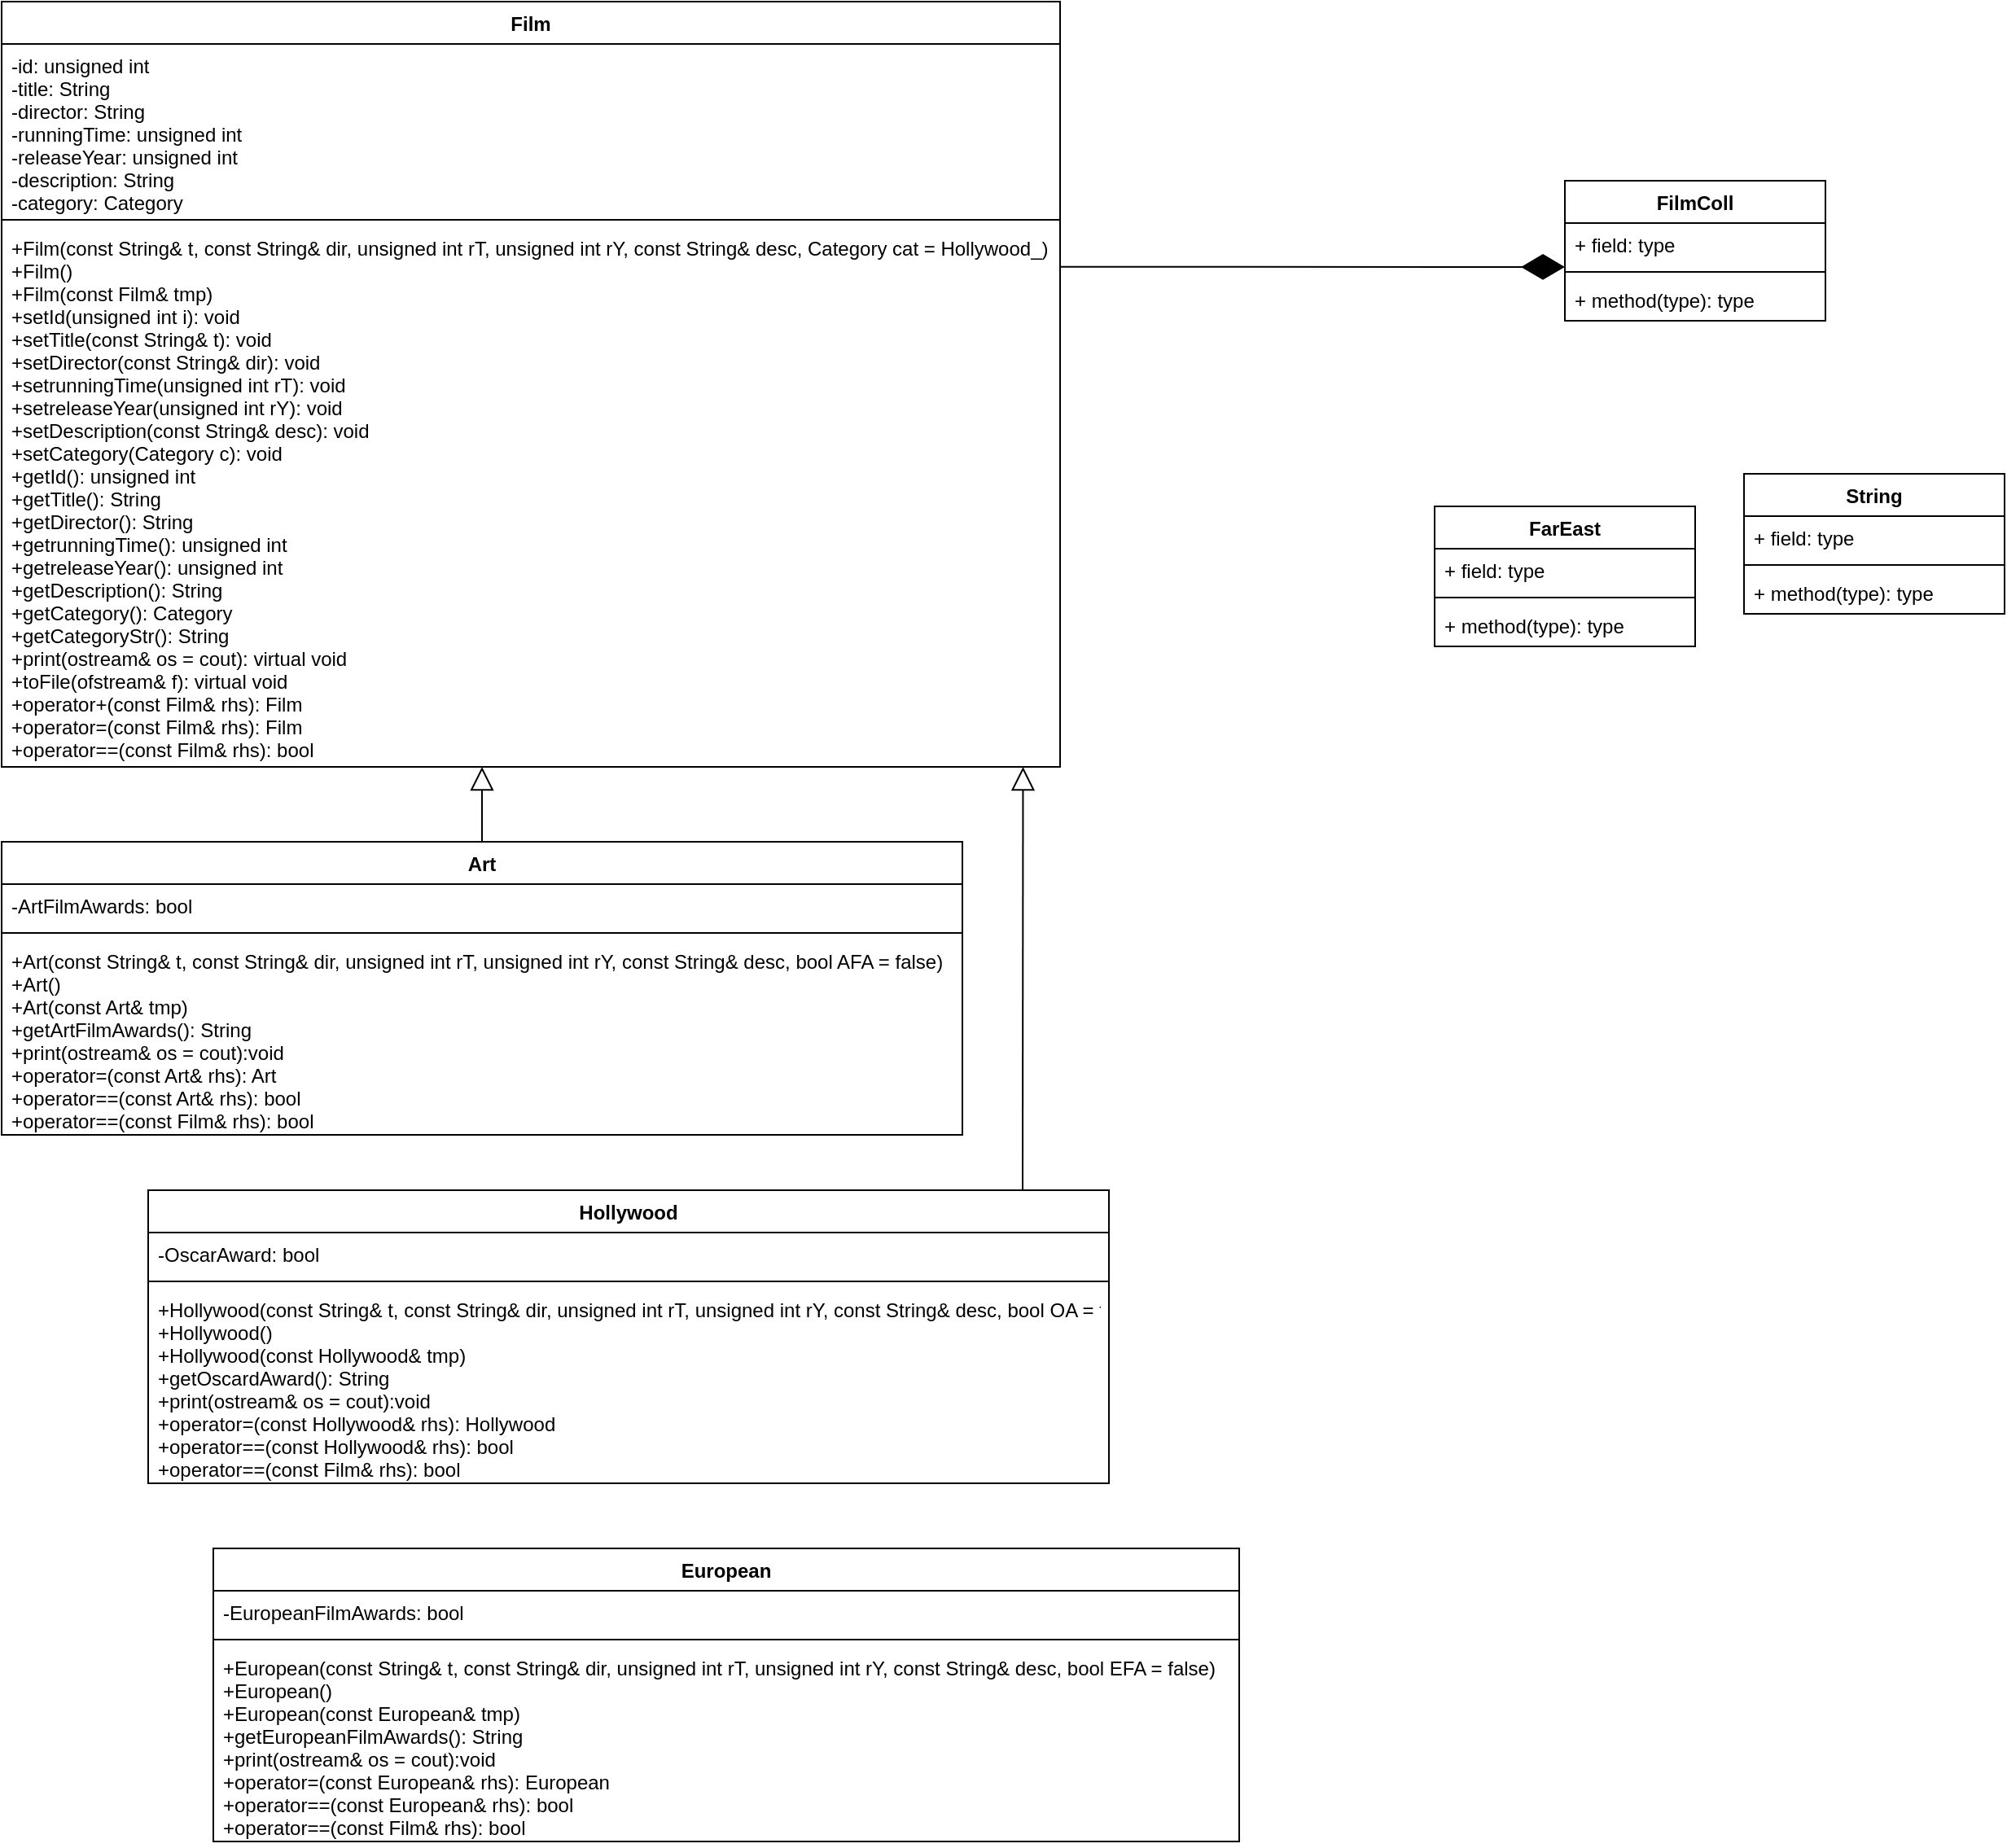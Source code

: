 <mxfile version="17.4.5" type="github"><diagram id="U4Dlm27eOGYnyjdMk5XB" name="Page-1"><mxGraphModel dx="1422" dy="790" grid="1" gridSize="10" guides="1" tooltips="1" connect="1" arrows="1" fold="1" page="1" pageScale="1" pageWidth="2000" pageHeight="2000" math="0" shadow="0"><root><mxCell id="0"/><mxCell id="1" parent="0"/><mxCell id="h0mgx-0ZBTyMWJK84kOJ-5" value="Film&#10;" style="swimlane;fontStyle=1;align=center;verticalAlign=top;childLayout=stackLayout;horizontal=1;startSize=26;horizontalStack=0;resizeParent=1;resizeParentMax=0;resizeLast=0;collapsible=1;marginBottom=0;" vertex="1" parent="1"><mxGeometry x="120" y="150" width="650" height="470" as="geometry"/></mxCell><mxCell id="h0mgx-0ZBTyMWJK84kOJ-6" value="-id: unsigned int&#10;-title: String&#10;-director: String&#10;-runningTime: unsigned int&#10;-releaseYear: unsigned int&#10;-description: String&#10;-category: Category" style="text;strokeColor=none;fillColor=none;align=left;verticalAlign=top;spacingLeft=4;spacingRight=4;overflow=hidden;rotatable=0;points=[[0,0.5],[1,0.5]];portConstraint=eastwest;" vertex="1" parent="h0mgx-0ZBTyMWJK84kOJ-5"><mxGeometry y="26" width="650" height="104" as="geometry"/></mxCell><mxCell id="h0mgx-0ZBTyMWJK84kOJ-7" value="" style="line;strokeWidth=1;fillColor=none;align=left;verticalAlign=middle;spacingTop=-1;spacingLeft=3;spacingRight=3;rotatable=0;labelPosition=right;points=[];portConstraint=eastwest;" vertex="1" parent="h0mgx-0ZBTyMWJK84kOJ-5"><mxGeometry y="130" width="650" height="8" as="geometry"/></mxCell><mxCell id="h0mgx-0ZBTyMWJK84kOJ-8" value="+Film(const String&amp; t, const String&amp; dir, unsigned int rT, unsigned int rY, const String&amp; desc, Category cat = Hollywood_)&#10;+Film()&#10;+Film(const Film&amp; tmp)&#10;+setId(unsigned int i): void&#10;+setTitle(const String&amp; t): void&#10;+setDirector(const String&amp; dir): void&#10;+setrunningTime(unsigned int rT): void&#10;+setreleaseYear(unsigned int rY): void&#10;+setDescription(const String&amp; desc): void&#10;+setCategory(Category c): void&#10;+getId(): unsigned int&#10;+getTitle(): String&#10;+getDirector(): String&#10;+getrunningTime(): unsigned int&#10;+getreleaseYear(): unsigned int&#10;+getDescription(): String&#10;+getCategory(): Category&#10;+getCategoryStr(): String&#10;+print(ostream&amp; os = cout): virtual void&#10;+toFile(ofstream&amp; f): virtual void&#10;+operator+(const Film&amp; rhs): Film&#10;+operator=(const Film&amp; rhs): Film&#10;+operator==(const Film&amp; rhs): bool&#10;&#10;" style="text;strokeColor=none;fillColor=none;align=left;verticalAlign=top;spacingLeft=4;spacingRight=4;overflow=hidden;rotatable=0;points=[[0,0.5],[1,0.5]];portConstraint=eastwest;" vertex="1" parent="h0mgx-0ZBTyMWJK84kOJ-5"><mxGeometry y="138" width="650" height="332" as="geometry"/></mxCell><mxCell id="h0mgx-0ZBTyMWJK84kOJ-11" value="Art&#10;" style="swimlane;fontStyle=1;align=center;verticalAlign=top;childLayout=stackLayout;horizontal=1;startSize=26;horizontalStack=0;resizeParent=1;resizeParentMax=0;resizeLast=0;collapsible=1;marginBottom=0;" vertex="1" parent="1"><mxGeometry x="120" y="666" width="590" height="180" as="geometry"/></mxCell><mxCell id="h0mgx-0ZBTyMWJK84kOJ-12" value="-ArtFilmAwards: bool" style="text;strokeColor=none;fillColor=none;align=left;verticalAlign=top;spacingLeft=4;spacingRight=4;overflow=hidden;rotatable=0;points=[[0,0.5],[1,0.5]];portConstraint=eastwest;" vertex="1" parent="h0mgx-0ZBTyMWJK84kOJ-11"><mxGeometry y="26" width="590" height="26" as="geometry"/></mxCell><mxCell id="h0mgx-0ZBTyMWJK84kOJ-13" value="" style="line;strokeWidth=1;fillColor=none;align=left;verticalAlign=middle;spacingTop=-1;spacingLeft=3;spacingRight=3;rotatable=0;labelPosition=right;points=[];portConstraint=eastwest;" vertex="1" parent="h0mgx-0ZBTyMWJK84kOJ-11"><mxGeometry y="52" width="590" height="8" as="geometry"/></mxCell><mxCell id="h0mgx-0ZBTyMWJK84kOJ-14" value="+Art(const String&amp; t, const String&amp; dir, unsigned int rT, unsigned int rY, const String&amp; desc, bool AFA = false)&#10;+Art()&#10;+Art(const Art&amp; tmp)&#10;+getArtFilmAwards(): String&#10;+print(ostream&amp; os = cout):void&#10;+operator=(const Art&amp; rhs): Art&#10;+operator==(const Art&amp; rhs): bool&#10;+operator==(const Film&amp; rhs): bool" style="text;strokeColor=none;fillColor=none;align=left;verticalAlign=top;spacingLeft=4;spacingRight=4;overflow=hidden;rotatable=0;points=[[0,0.5],[1,0.5]];portConstraint=eastwest;" vertex="1" parent="h0mgx-0ZBTyMWJK84kOJ-11"><mxGeometry y="60" width="590" height="120" as="geometry"/></mxCell><mxCell id="h0mgx-0ZBTyMWJK84kOJ-15" value="Hollywood&#10;" style="swimlane;fontStyle=1;align=center;verticalAlign=top;childLayout=stackLayout;horizontal=1;startSize=26;horizontalStack=0;resizeParent=1;resizeParentMax=0;resizeLast=0;collapsible=1;marginBottom=0;" vertex="1" parent="1"><mxGeometry x="210" y="880" width="590" height="180" as="geometry"/></mxCell><mxCell id="h0mgx-0ZBTyMWJK84kOJ-16" value="-OscarAward: bool" style="text;strokeColor=none;fillColor=none;align=left;verticalAlign=top;spacingLeft=4;spacingRight=4;overflow=hidden;rotatable=0;points=[[0,0.5],[1,0.5]];portConstraint=eastwest;" vertex="1" parent="h0mgx-0ZBTyMWJK84kOJ-15"><mxGeometry y="26" width="590" height="26" as="geometry"/></mxCell><mxCell id="h0mgx-0ZBTyMWJK84kOJ-17" value="" style="line;strokeWidth=1;fillColor=none;align=left;verticalAlign=middle;spacingTop=-1;spacingLeft=3;spacingRight=3;rotatable=0;labelPosition=right;points=[];portConstraint=eastwest;" vertex="1" parent="h0mgx-0ZBTyMWJK84kOJ-15"><mxGeometry y="52" width="590" height="8" as="geometry"/></mxCell><mxCell id="h0mgx-0ZBTyMWJK84kOJ-18" value="+Hollywood(const String&amp; t, const String&amp; dir, unsigned int rT, unsigned int rY, const String&amp; desc, bool OA = false)&#10;+Hollywood()&#10;+Hollywood(const Hollywood&amp; tmp)&#10;+getOscardAward(): String&#10;+print(ostream&amp; os = cout):void&#10;+operator=(const Hollywood&amp; rhs): Hollywood&#10;+operator==(const Hollywood&amp; rhs): bool&#10;+operator==(const Film&amp; rhs): bool" style="text;strokeColor=none;fillColor=none;align=left;verticalAlign=top;spacingLeft=4;spacingRight=4;overflow=hidden;rotatable=0;points=[[0,0.5],[1,0.5]];portConstraint=eastwest;" vertex="1" parent="h0mgx-0ZBTyMWJK84kOJ-15"><mxGeometry y="60" width="590" height="120" as="geometry"/></mxCell><mxCell id="h0mgx-0ZBTyMWJK84kOJ-19" value="European" style="swimlane;fontStyle=1;align=center;verticalAlign=top;childLayout=stackLayout;horizontal=1;startSize=26;horizontalStack=0;resizeParent=1;resizeParentMax=0;resizeLast=0;collapsible=1;marginBottom=0;" vertex="1" parent="1"><mxGeometry x="250" y="1100" width="630" height="180" as="geometry"/></mxCell><mxCell id="h0mgx-0ZBTyMWJK84kOJ-20" value="-EuropeanFilmAwards: bool" style="text;strokeColor=none;fillColor=none;align=left;verticalAlign=top;spacingLeft=4;spacingRight=4;overflow=hidden;rotatable=0;points=[[0,0.5],[1,0.5]];portConstraint=eastwest;" vertex="1" parent="h0mgx-0ZBTyMWJK84kOJ-19"><mxGeometry y="26" width="630" height="26" as="geometry"/></mxCell><mxCell id="h0mgx-0ZBTyMWJK84kOJ-21" value="" style="line;strokeWidth=1;fillColor=none;align=left;verticalAlign=middle;spacingTop=-1;spacingLeft=3;spacingRight=3;rotatable=0;labelPosition=right;points=[];portConstraint=eastwest;" vertex="1" parent="h0mgx-0ZBTyMWJK84kOJ-19"><mxGeometry y="52" width="630" height="8" as="geometry"/></mxCell><mxCell id="h0mgx-0ZBTyMWJK84kOJ-22" value="+European(const String&amp; t, const String&amp; dir, unsigned int rT, unsigned int rY, const String&amp; desc, bool EFA = false)&#10;+European()&#10;+European(const European&amp; tmp)&#10;+getEuropeanFilmAwards(): String&#10;+print(ostream&amp; os = cout):void&#10;+operator=(const European&amp; rhs): European&#10;+operator==(const European&amp; rhs): bool&#10;+operator==(const Film&amp; rhs): bool" style="text;strokeColor=none;fillColor=none;align=left;verticalAlign=top;spacingLeft=4;spacingRight=4;overflow=hidden;rotatable=0;points=[[0,0.5],[1,0.5]];portConstraint=eastwest;" vertex="1" parent="h0mgx-0ZBTyMWJK84kOJ-19"><mxGeometry y="60" width="630" height="120" as="geometry"/></mxCell><mxCell id="h0mgx-0ZBTyMWJK84kOJ-23" value="FarEast" style="swimlane;fontStyle=1;align=center;verticalAlign=top;childLayout=stackLayout;horizontal=1;startSize=26;horizontalStack=0;resizeParent=1;resizeParentMax=0;resizeLast=0;collapsible=1;marginBottom=0;" vertex="1" parent="1"><mxGeometry x="1000" y="460" width="160" height="86" as="geometry"/></mxCell><mxCell id="h0mgx-0ZBTyMWJK84kOJ-24" value="+ field: type" style="text;strokeColor=none;fillColor=none;align=left;verticalAlign=top;spacingLeft=4;spacingRight=4;overflow=hidden;rotatable=0;points=[[0,0.5],[1,0.5]];portConstraint=eastwest;" vertex="1" parent="h0mgx-0ZBTyMWJK84kOJ-23"><mxGeometry y="26" width="160" height="26" as="geometry"/></mxCell><mxCell id="h0mgx-0ZBTyMWJK84kOJ-25" value="" style="line;strokeWidth=1;fillColor=none;align=left;verticalAlign=middle;spacingTop=-1;spacingLeft=3;spacingRight=3;rotatable=0;labelPosition=right;points=[];portConstraint=eastwest;" vertex="1" parent="h0mgx-0ZBTyMWJK84kOJ-23"><mxGeometry y="52" width="160" height="8" as="geometry"/></mxCell><mxCell id="h0mgx-0ZBTyMWJK84kOJ-26" value="+ method(type): type" style="text;strokeColor=none;fillColor=none;align=left;verticalAlign=top;spacingLeft=4;spacingRight=4;overflow=hidden;rotatable=0;points=[[0,0.5],[1,0.5]];portConstraint=eastwest;" vertex="1" parent="h0mgx-0ZBTyMWJK84kOJ-23"><mxGeometry y="60" width="160" height="26" as="geometry"/></mxCell><mxCell id="h0mgx-0ZBTyMWJK84kOJ-28" value="String&#10;" style="swimlane;fontStyle=1;align=center;verticalAlign=top;childLayout=stackLayout;horizontal=1;startSize=26;horizontalStack=0;resizeParent=1;resizeParentMax=0;resizeLast=0;collapsible=1;marginBottom=0;" vertex="1" parent="1"><mxGeometry x="1190" y="440" width="160" height="86" as="geometry"/></mxCell><mxCell id="h0mgx-0ZBTyMWJK84kOJ-29" value="+ field: type" style="text;strokeColor=none;fillColor=none;align=left;verticalAlign=top;spacingLeft=4;spacingRight=4;overflow=hidden;rotatable=0;points=[[0,0.5],[1,0.5]];portConstraint=eastwest;" vertex="1" parent="h0mgx-0ZBTyMWJK84kOJ-28"><mxGeometry y="26" width="160" height="26" as="geometry"/></mxCell><mxCell id="h0mgx-0ZBTyMWJK84kOJ-30" value="" style="line;strokeWidth=1;fillColor=none;align=left;verticalAlign=middle;spacingTop=-1;spacingLeft=3;spacingRight=3;rotatable=0;labelPosition=right;points=[];portConstraint=eastwest;" vertex="1" parent="h0mgx-0ZBTyMWJK84kOJ-28"><mxGeometry y="52" width="160" height="8" as="geometry"/></mxCell><mxCell id="h0mgx-0ZBTyMWJK84kOJ-31" value="+ method(type): type" style="text;strokeColor=none;fillColor=none;align=left;verticalAlign=top;spacingLeft=4;spacingRight=4;overflow=hidden;rotatable=0;points=[[0,0.5],[1,0.5]];portConstraint=eastwest;" vertex="1" parent="h0mgx-0ZBTyMWJK84kOJ-28"><mxGeometry y="60" width="160" height="26" as="geometry"/></mxCell><mxCell id="h0mgx-0ZBTyMWJK84kOJ-32" value="FilmColl&#10;" style="swimlane;fontStyle=1;align=center;verticalAlign=top;childLayout=stackLayout;horizontal=1;startSize=26;horizontalStack=0;resizeParent=1;resizeParentMax=0;resizeLast=0;collapsible=1;marginBottom=0;" vertex="1" parent="1"><mxGeometry x="1080" y="260" width="160" height="86" as="geometry"/></mxCell><mxCell id="h0mgx-0ZBTyMWJK84kOJ-33" value="+ field: type" style="text;strokeColor=none;fillColor=none;align=left;verticalAlign=top;spacingLeft=4;spacingRight=4;overflow=hidden;rotatable=0;points=[[0,0.5],[1,0.5]];portConstraint=eastwest;" vertex="1" parent="h0mgx-0ZBTyMWJK84kOJ-32"><mxGeometry y="26" width="160" height="26" as="geometry"/></mxCell><mxCell id="h0mgx-0ZBTyMWJK84kOJ-34" value="" style="line;strokeWidth=1;fillColor=none;align=left;verticalAlign=middle;spacingTop=-1;spacingLeft=3;spacingRight=3;rotatable=0;labelPosition=right;points=[];portConstraint=eastwest;" vertex="1" parent="h0mgx-0ZBTyMWJK84kOJ-32"><mxGeometry y="52" width="160" height="8" as="geometry"/></mxCell><mxCell id="h0mgx-0ZBTyMWJK84kOJ-35" value="+ method(type): type" style="text;strokeColor=none;fillColor=none;align=left;verticalAlign=top;spacingLeft=4;spacingRight=4;overflow=hidden;rotatable=0;points=[[0,0.5],[1,0.5]];portConstraint=eastwest;" vertex="1" parent="h0mgx-0ZBTyMWJK84kOJ-32"><mxGeometry y="60" width="160" height="26" as="geometry"/></mxCell><mxCell id="h0mgx-0ZBTyMWJK84kOJ-38" value="" style="endArrow=diamondThin;endFill=1;endSize=24;html=1;rounded=0;exitX=1;exitY=0.075;exitDx=0;exitDy=0;exitPerimeter=0;entryX=0;entryY=1.038;entryDx=0;entryDy=0;entryPerimeter=0;" edge="1" parent="1" source="h0mgx-0ZBTyMWJK84kOJ-8" target="h0mgx-0ZBTyMWJK84kOJ-33"><mxGeometry width="160" relative="1" as="geometry"><mxPoint x="880" y="200" as="sourcePoint"/><mxPoint x="1040" y="200" as="targetPoint"/></mxGeometry></mxCell><mxCell id="h0mgx-0ZBTyMWJK84kOJ-39" value="" style="endArrow=block;endFill=0;endSize=12;html=1;rounded=0;exitX=0.5;exitY=0;exitDx=0;exitDy=0;" edge="1" parent="1" source="h0mgx-0ZBTyMWJK84kOJ-11"><mxGeometry width="160" relative="1" as="geometry"><mxPoint x="570" y="500" as="sourcePoint"/><mxPoint x="415" y="620" as="targetPoint"/></mxGeometry></mxCell><mxCell id="h0mgx-0ZBTyMWJK84kOJ-41" value="" style="endArrow=block;endFill=0;endSize=12;html=1;rounded=0;entryX=0.965;entryY=1;entryDx=0;entryDy=0;entryPerimeter=0;" edge="1" parent="1" target="h0mgx-0ZBTyMWJK84kOJ-8"><mxGeometry width="160" relative="1" as="geometry"><mxPoint x="747" y="880" as="sourcePoint"/><mxPoint x="700" y="820" as="targetPoint"/></mxGeometry></mxCell></root></mxGraphModel></diagram></mxfile>
